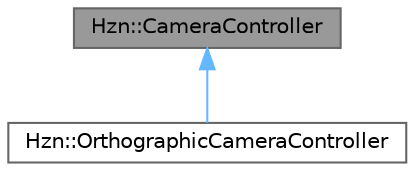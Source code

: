 digraph "Hzn::CameraController"
{
 // LATEX_PDF_SIZE
  bgcolor="transparent";
  edge [fontname=Helvetica,fontsize=10,labelfontname=Helvetica,labelfontsize=10];
  node [fontname=Helvetica,fontsize=10,shape=box,height=0.2,width=0.4];
  Node1 [label="Hzn::CameraController",height=0.2,width=0.4,color="gray40", fillcolor="grey60", style="filled", fontcolor="black",tooltip="Provides a controller for camera, just to implement camera."];
  Node1 -> Node2 [dir="back",color="steelblue1",style="solid"];
  Node2 [label="Hzn::OrthographicCameraController",height=0.2,width=0.4,color="gray40", fillcolor="white", style="filled",URL="$class_hzn_1_1_orthographic_camera_controller.html",tooltip=" "];
}
